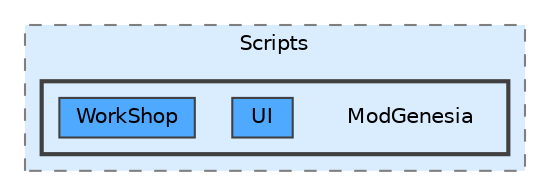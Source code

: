 digraph "Q:/IdleWave/Projet/Assets/Scripts/ModGenesia"
{
 // LATEX_PDF_SIZE
  bgcolor="transparent";
  edge [fontname=Helvetica,fontsize=10,labelfontname=Helvetica,labelfontsize=10];
  node [fontname=Helvetica,fontsize=10,shape=box,height=0.2,width=0.4];
  compound=true
  subgraph clusterdir_68bc571df5181e7f1520595d8bb5242f {
    graph [ bgcolor="#daedff", pencolor="grey50", label="Scripts", fontname=Helvetica,fontsize=10 style="filled,dashed", URL="dir_68bc571df5181e7f1520595d8bb5242f.html",tooltip=""]
  subgraph clusterdir_0b2f43b7b3d4a686a4c8e2c560629f2c {
    graph [ bgcolor="#daedff", pencolor="grey25", label="", fontname=Helvetica,fontsize=10 style="filled,bold", URL="dir_0b2f43b7b3d4a686a4c8e2c560629f2c.html",tooltip=""]
    dir_0b2f43b7b3d4a686a4c8e2c560629f2c [shape=plaintext, label="ModGenesia"];
  dir_a32237b5e5af43eb0d40737708d35b05 [label="UI", fillcolor="#4ea9ff", color="grey25", style="filled", URL="dir_a32237b5e5af43eb0d40737708d35b05.html",tooltip=""];
  dir_97a9cb865a2f7034d7c0119ce941be2a [label="WorkShop", fillcolor="#4ea9ff", color="grey25", style="filled", URL="dir_97a9cb865a2f7034d7c0119ce941be2a.html",tooltip=""];
  }
  }
}

